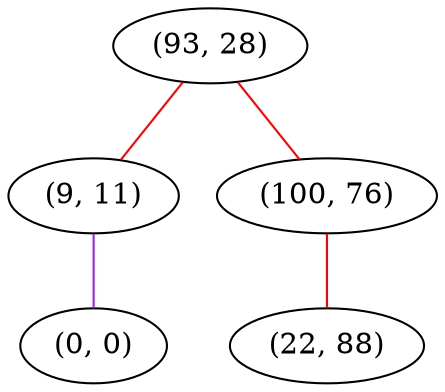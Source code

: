 graph "" {
"(93, 28)";
"(9, 11)";
"(100, 76)";
"(0, 0)";
"(22, 88)";
"(93, 28)" -- "(9, 11)"  [color=red, key=0, weight=1];
"(93, 28)" -- "(100, 76)"  [color=red, key=0, weight=1];
"(9, 11)" -- "(0, 0)"  [color=purple, key=0, weight=4];
"(100, 76)" -- "(22, 88)"  [color=red, key=0, weight=1];
}
